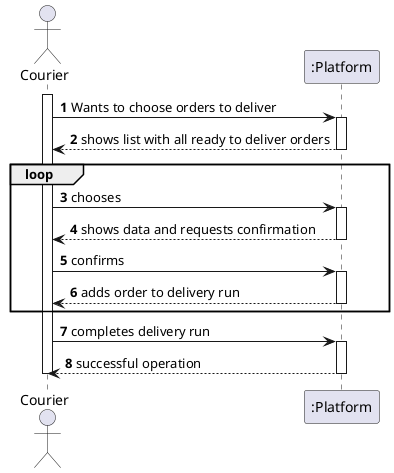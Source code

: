 @startuml
autonumber
actor "Courier" as CRR

activate CRR
CRR -> ":Platform" : Wants to choose orders to deliver
activate ":Platform"
":Platform" --> CRR : shows list with all ready to deliver orders
deactivate ":Platform"
loop
CRR -> ":Platform" : chooses
activate ":Platform"

":Platform" --> CRR : shows data and requests confirmation
deactivate ":Platform"

CRR -> ":Platform" : confirms
activate ":Platform"

":Platform" --> CRR : adds order to delivery run
deactivate ":Platform"
end loop

CRR -> ":Platform" : completes delivery run
activate ":Platform"

":Platform" --> CRR : successful operation
deactivate
deactivate CRR
@enduml
